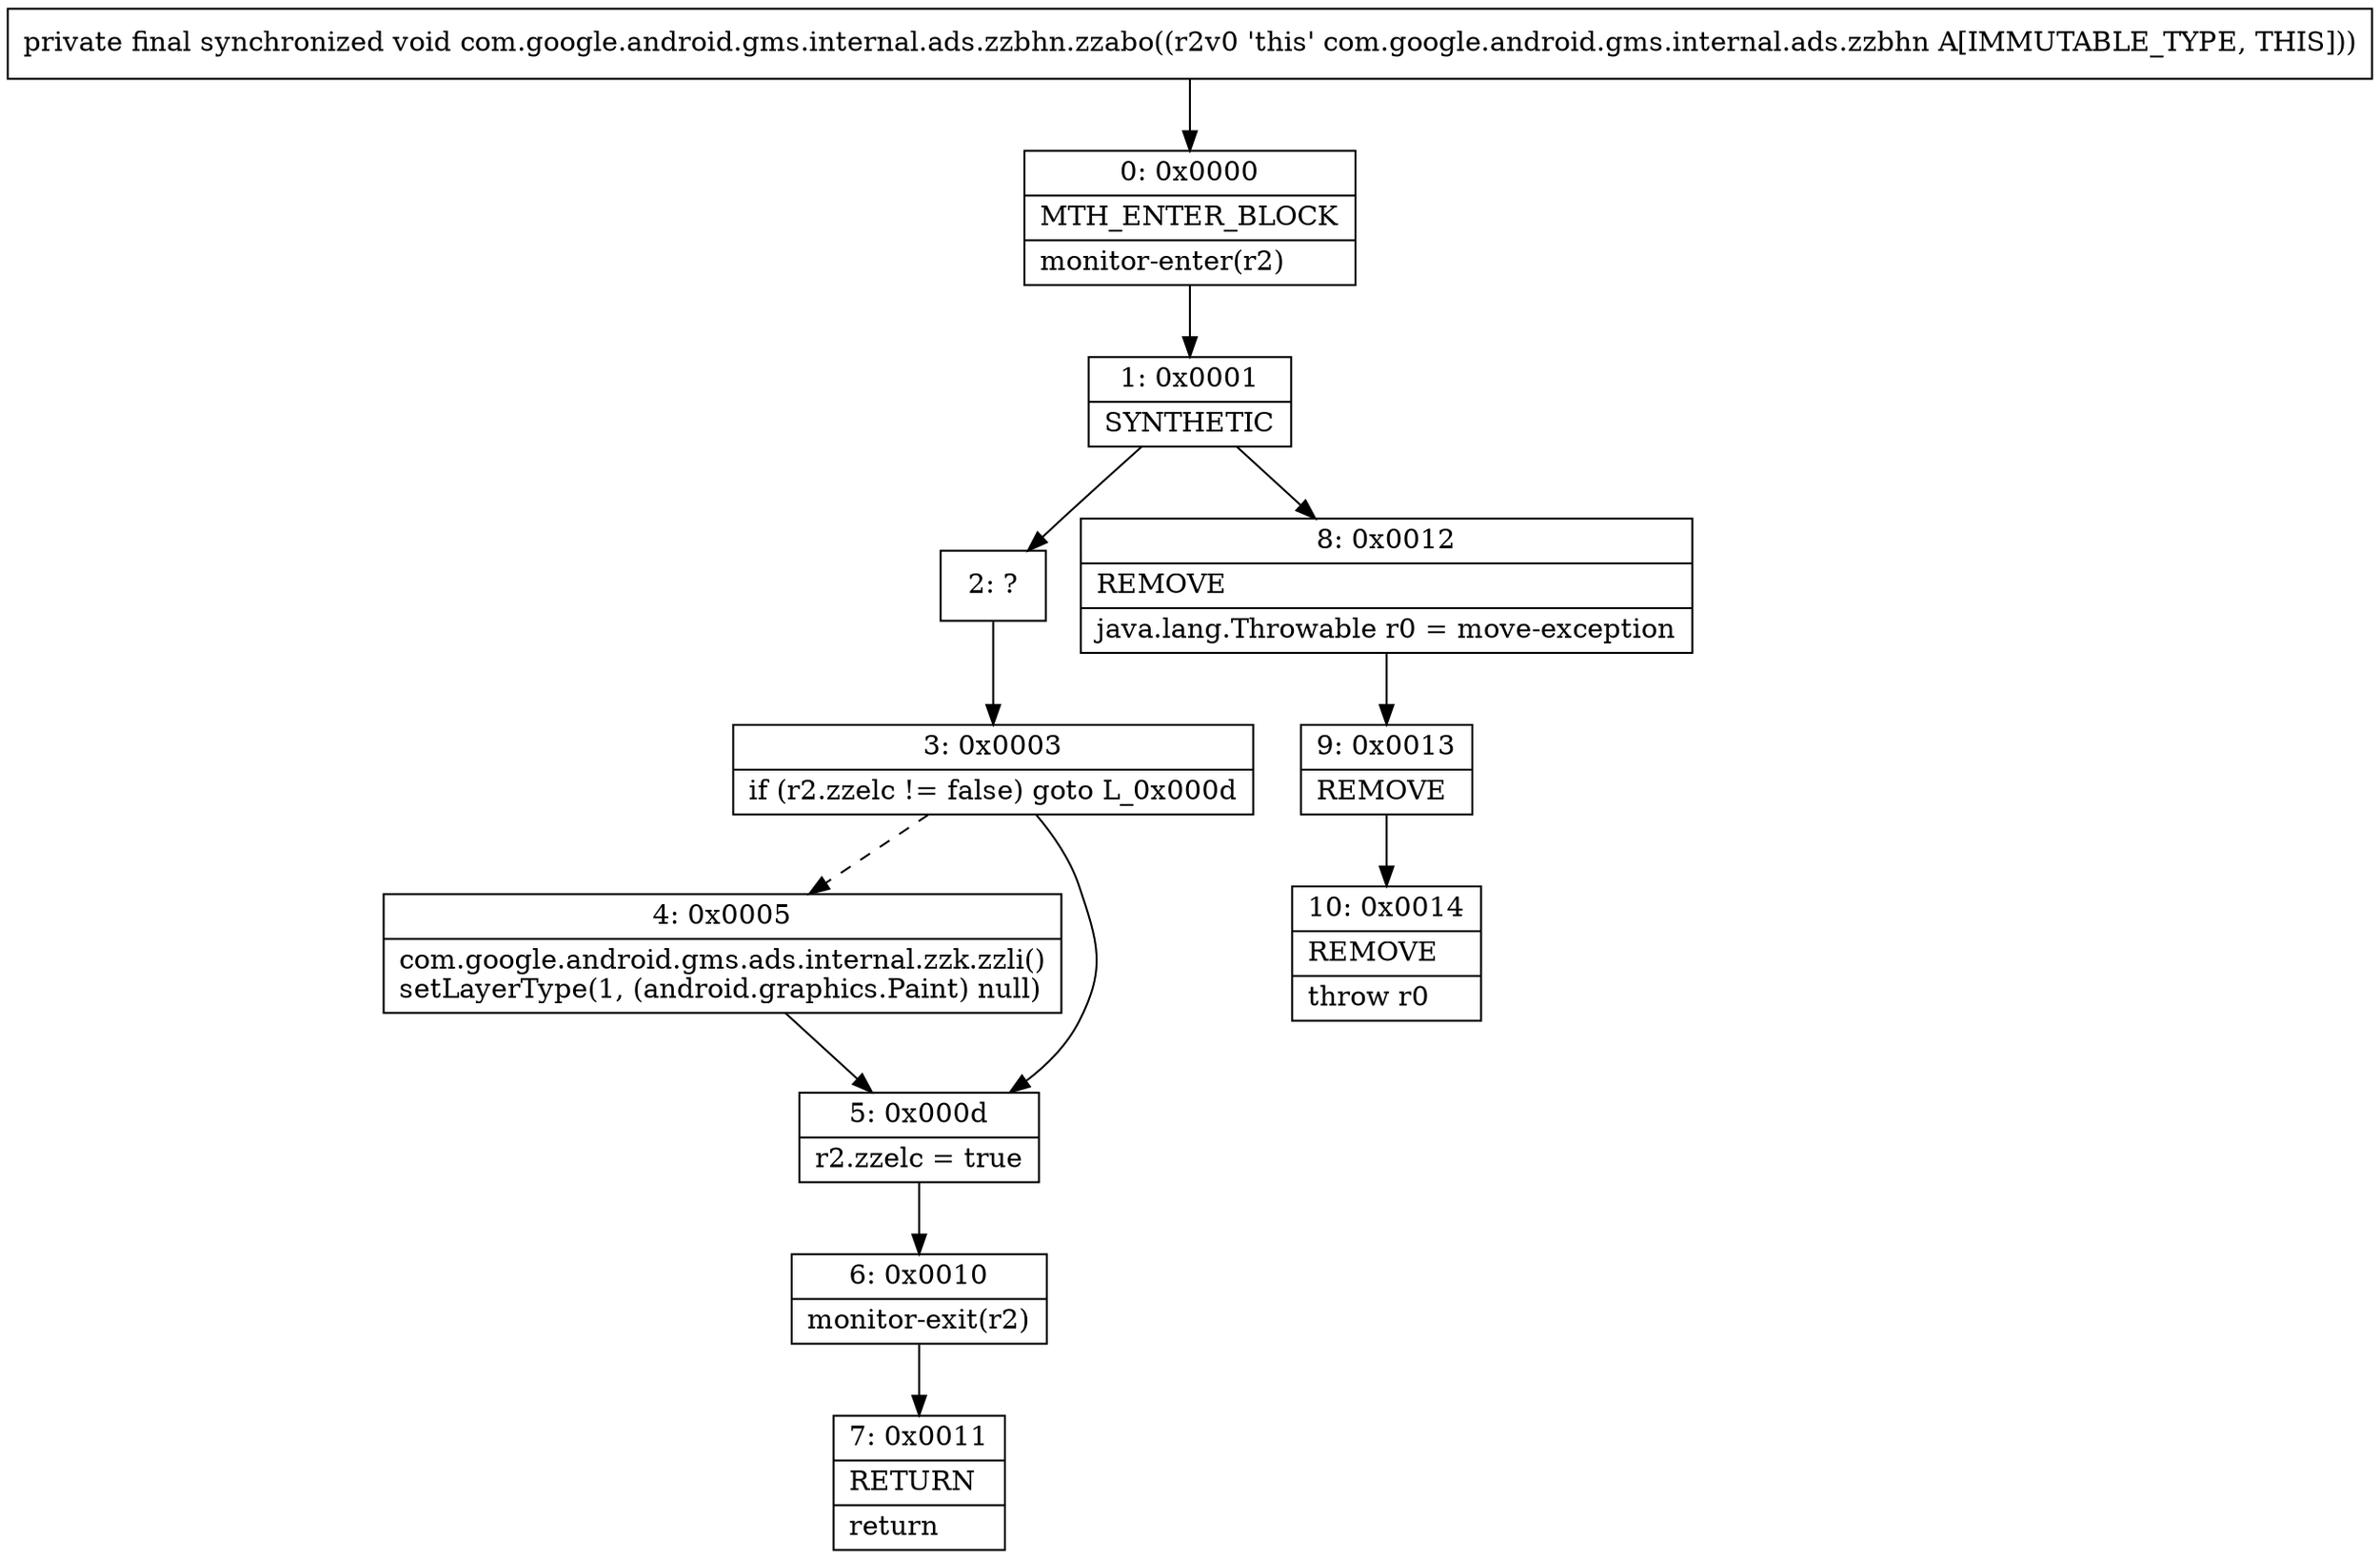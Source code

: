 digraph "CFG forcom.google.android.gms.internal.ads.zzbhn.zzabo()V" {
Node_0 [shape=record,label="{0\:\ 0x0000|MTH_ENTER_BLOCK\l|monitor\-enter(r2)\l}"];
Node_1 [shape=record,label="{1\:\ 0x0001|SYNTHETIC\l}"];
Node_2 [shape=record,label="{2\:\ ?}"];
Node_3 [shape=record,label="{3\:\ 0x0003|if (r2.zzelc != false) goto L_0x000d\l}"];
Node_4 [shape=record,label="{4\:\ 0x0005|com.google.android.gms.ads.internal.zzk.zzli()\lsetLayerType(1, (android.graphics.Paint) null)\l}"];
Node_5 [shape=record,label="{5\:\ 0x000d|r2.zzelc = true\l}"];
Node_6 [shape=record,label="{6\:\ 0x0010|monitor\-exit(r2)\l}"];
Node_7 [shape=record,label="{7\:\ 0x0011|RETURN\l|return\l}"];
Node_8 [shape=record,label="{8\:\ 0x0012|REMOVE\l|java.lang.Throwable r0 = move\-exception\l}"];
Node_9 [shape=record,label="{9\:\ 0x0013|REMOVE\l}"];
Node_10 [shape=record,label="{10\:\ 0x0014|REMOVE\l|throw r0\l}"];
MethodNode[shape=record,label="{private final synchronized void com.google.android.gms.internal.ads.zzbhn.zzabo((r2v0 'this' com.google.android.gms.internal.ads.zzbhn A[IMMUTABLE_TYPE, THIS])) }"];
MethodNode -> Node_0;
Node_0 -> Node_1;
Node_1 -> Node_2;
Node_1 -> Node_8;
Node_2 -> Node_3;
Node_3 -> Node_4[style=dashed];
Node_3 -> Node_5;
Node_4 -> Node_5;
Node_5 -> Node_6;
Node_6 -> Node_7;
Node_8 -> Node_9;
Node_9 -> Node_10;
}


